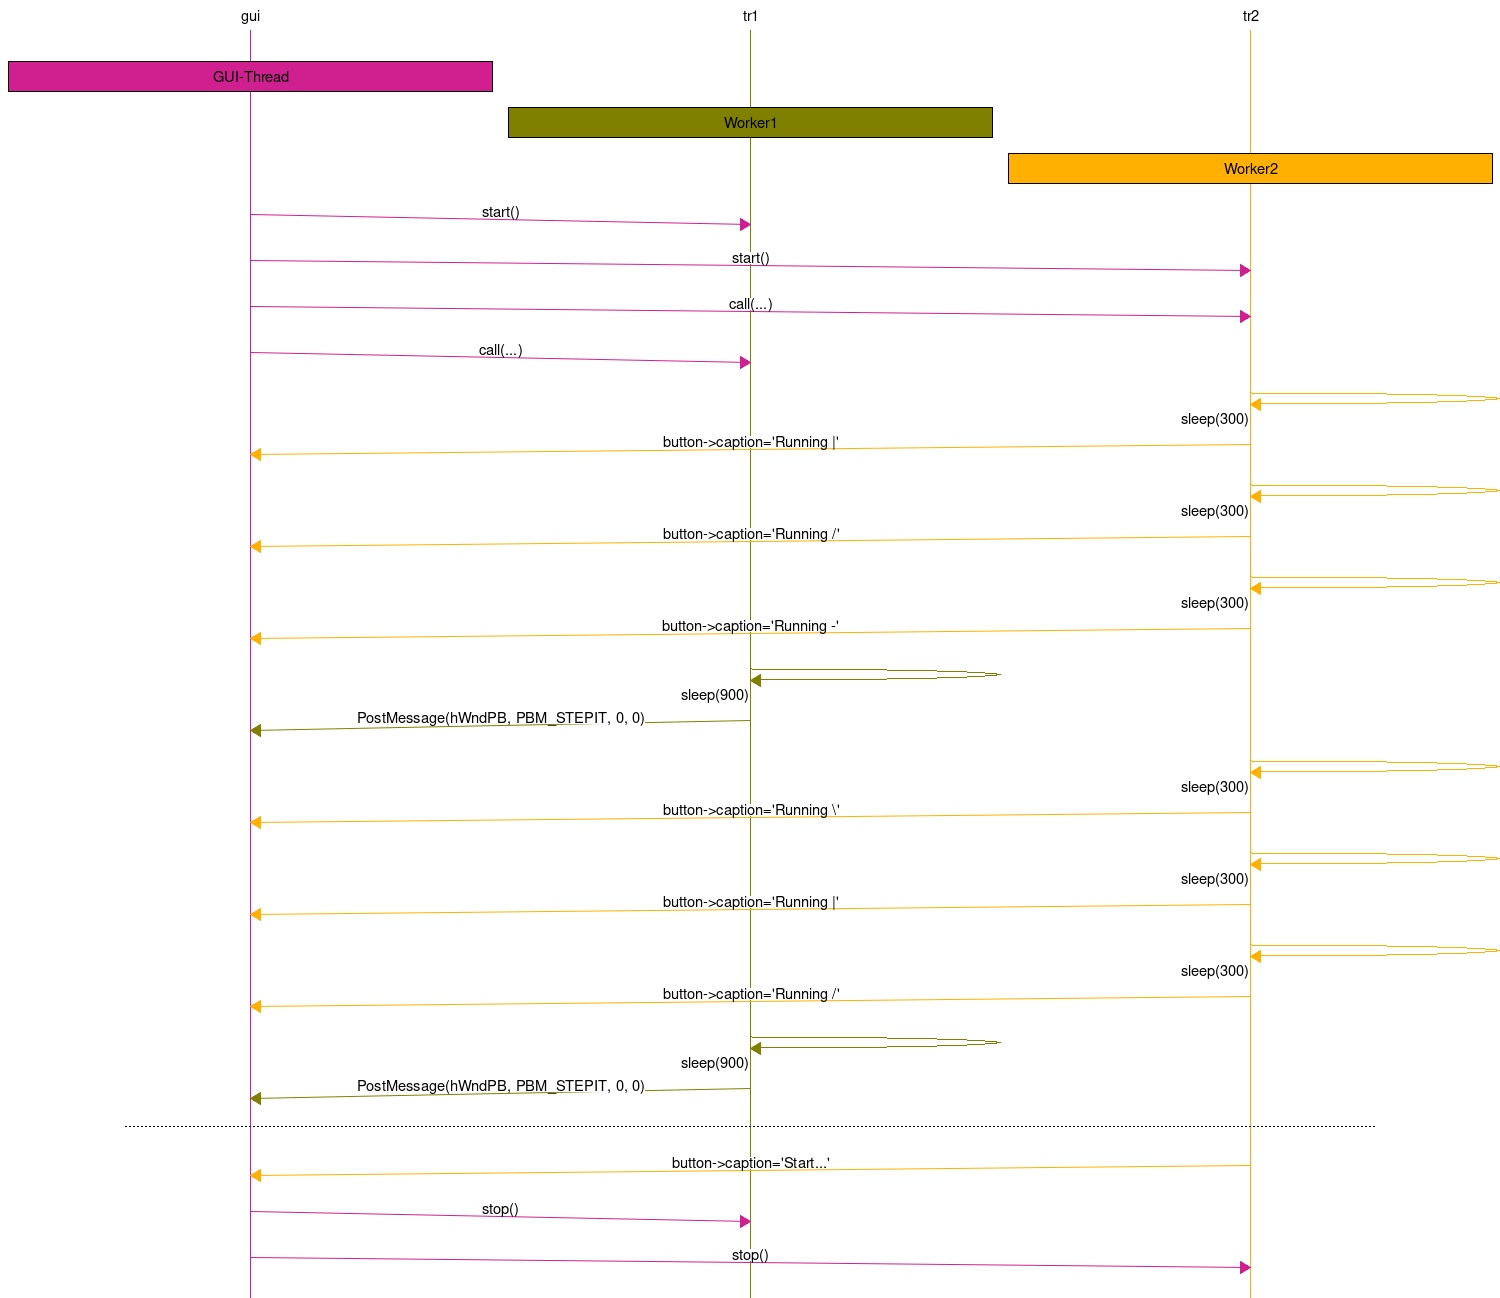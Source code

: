 msc {
hscale="2.5", arcgradient="10";
gui[linecolor="violet"], tr1[linecolor="olive"], tr2[linecolor="orange"];

|||;

gui box gui[label="GUI-Thread", textbgcolour="violet"];
tr1 box tr1[label="Worker1", textbgcolour="olive"];
tr2 box tr2[label="Worker2", textbgcolour="orange"];

gui => tr1 [label="start()",linecolor="violet"];
gui => tr2 [label="start()",linecolor="violet"];

gui => tr2 [label="call(...)",linecolor="violet"];

gui => tr1 [label="call(...)",linecolor="violet"];

tr2 => tr2 [label="sleep(300)",linecolor="orange", arcskip="1"];
tr2 => gui [label="button->caption='Running |'",linecolor="orange"];
tr2 => tr2 [label="sleep(300)",linecolor="orange", arcskip="1"];
tr2 => gui [label="button->caption='Running /'",linecolor="orange"];
tr2 => tr2 [label="sleep(300)",linecolor="orange", arcskip="1"];
tr2 => gui [label="button->caption='Running -'",linecolor="orange"];

tr1 => tr1 [label="sleep(900)",linecolor="olive", arcskip="1"];
tr1 => gui [label="PostMessage(hWndPB, PBM_STEPIT, 0, 0)",linecolor="olive"];

tr2 => tr2 [label="sleep(300)",linecolor="orange", arcskip="1"];
tr2 => gui [label="button->caption='Running \'",linecolor="orange"];
tr2 => tr2 [label="sleep(300)",linecolor="orange", arcskip="1"];
tr2 => gui [label="button->caption='Running |'",linecolor="orange"];
tr2 => tr2 [label="sleep(300)",linecolor="orange", arcskip="1"];
tr2 => gui [label="button->caption='Running /'",linecolor="orange"];


tr1 => tr1 [label="sleep(900)",linecolor="olive", arcskip="1"];
tr1 => gui [label="PostMessage(hWndPB, PBM_STEPIT, 0, 0)",linecolor="olive"];

---;

tr2 => gui [label="button->caption='Start...'",linecolor="orange"];
gui => tr1 [label="stop()",linecolor="violet"];
gui => tr2 [label="stop()",linecolor="violet"];
}